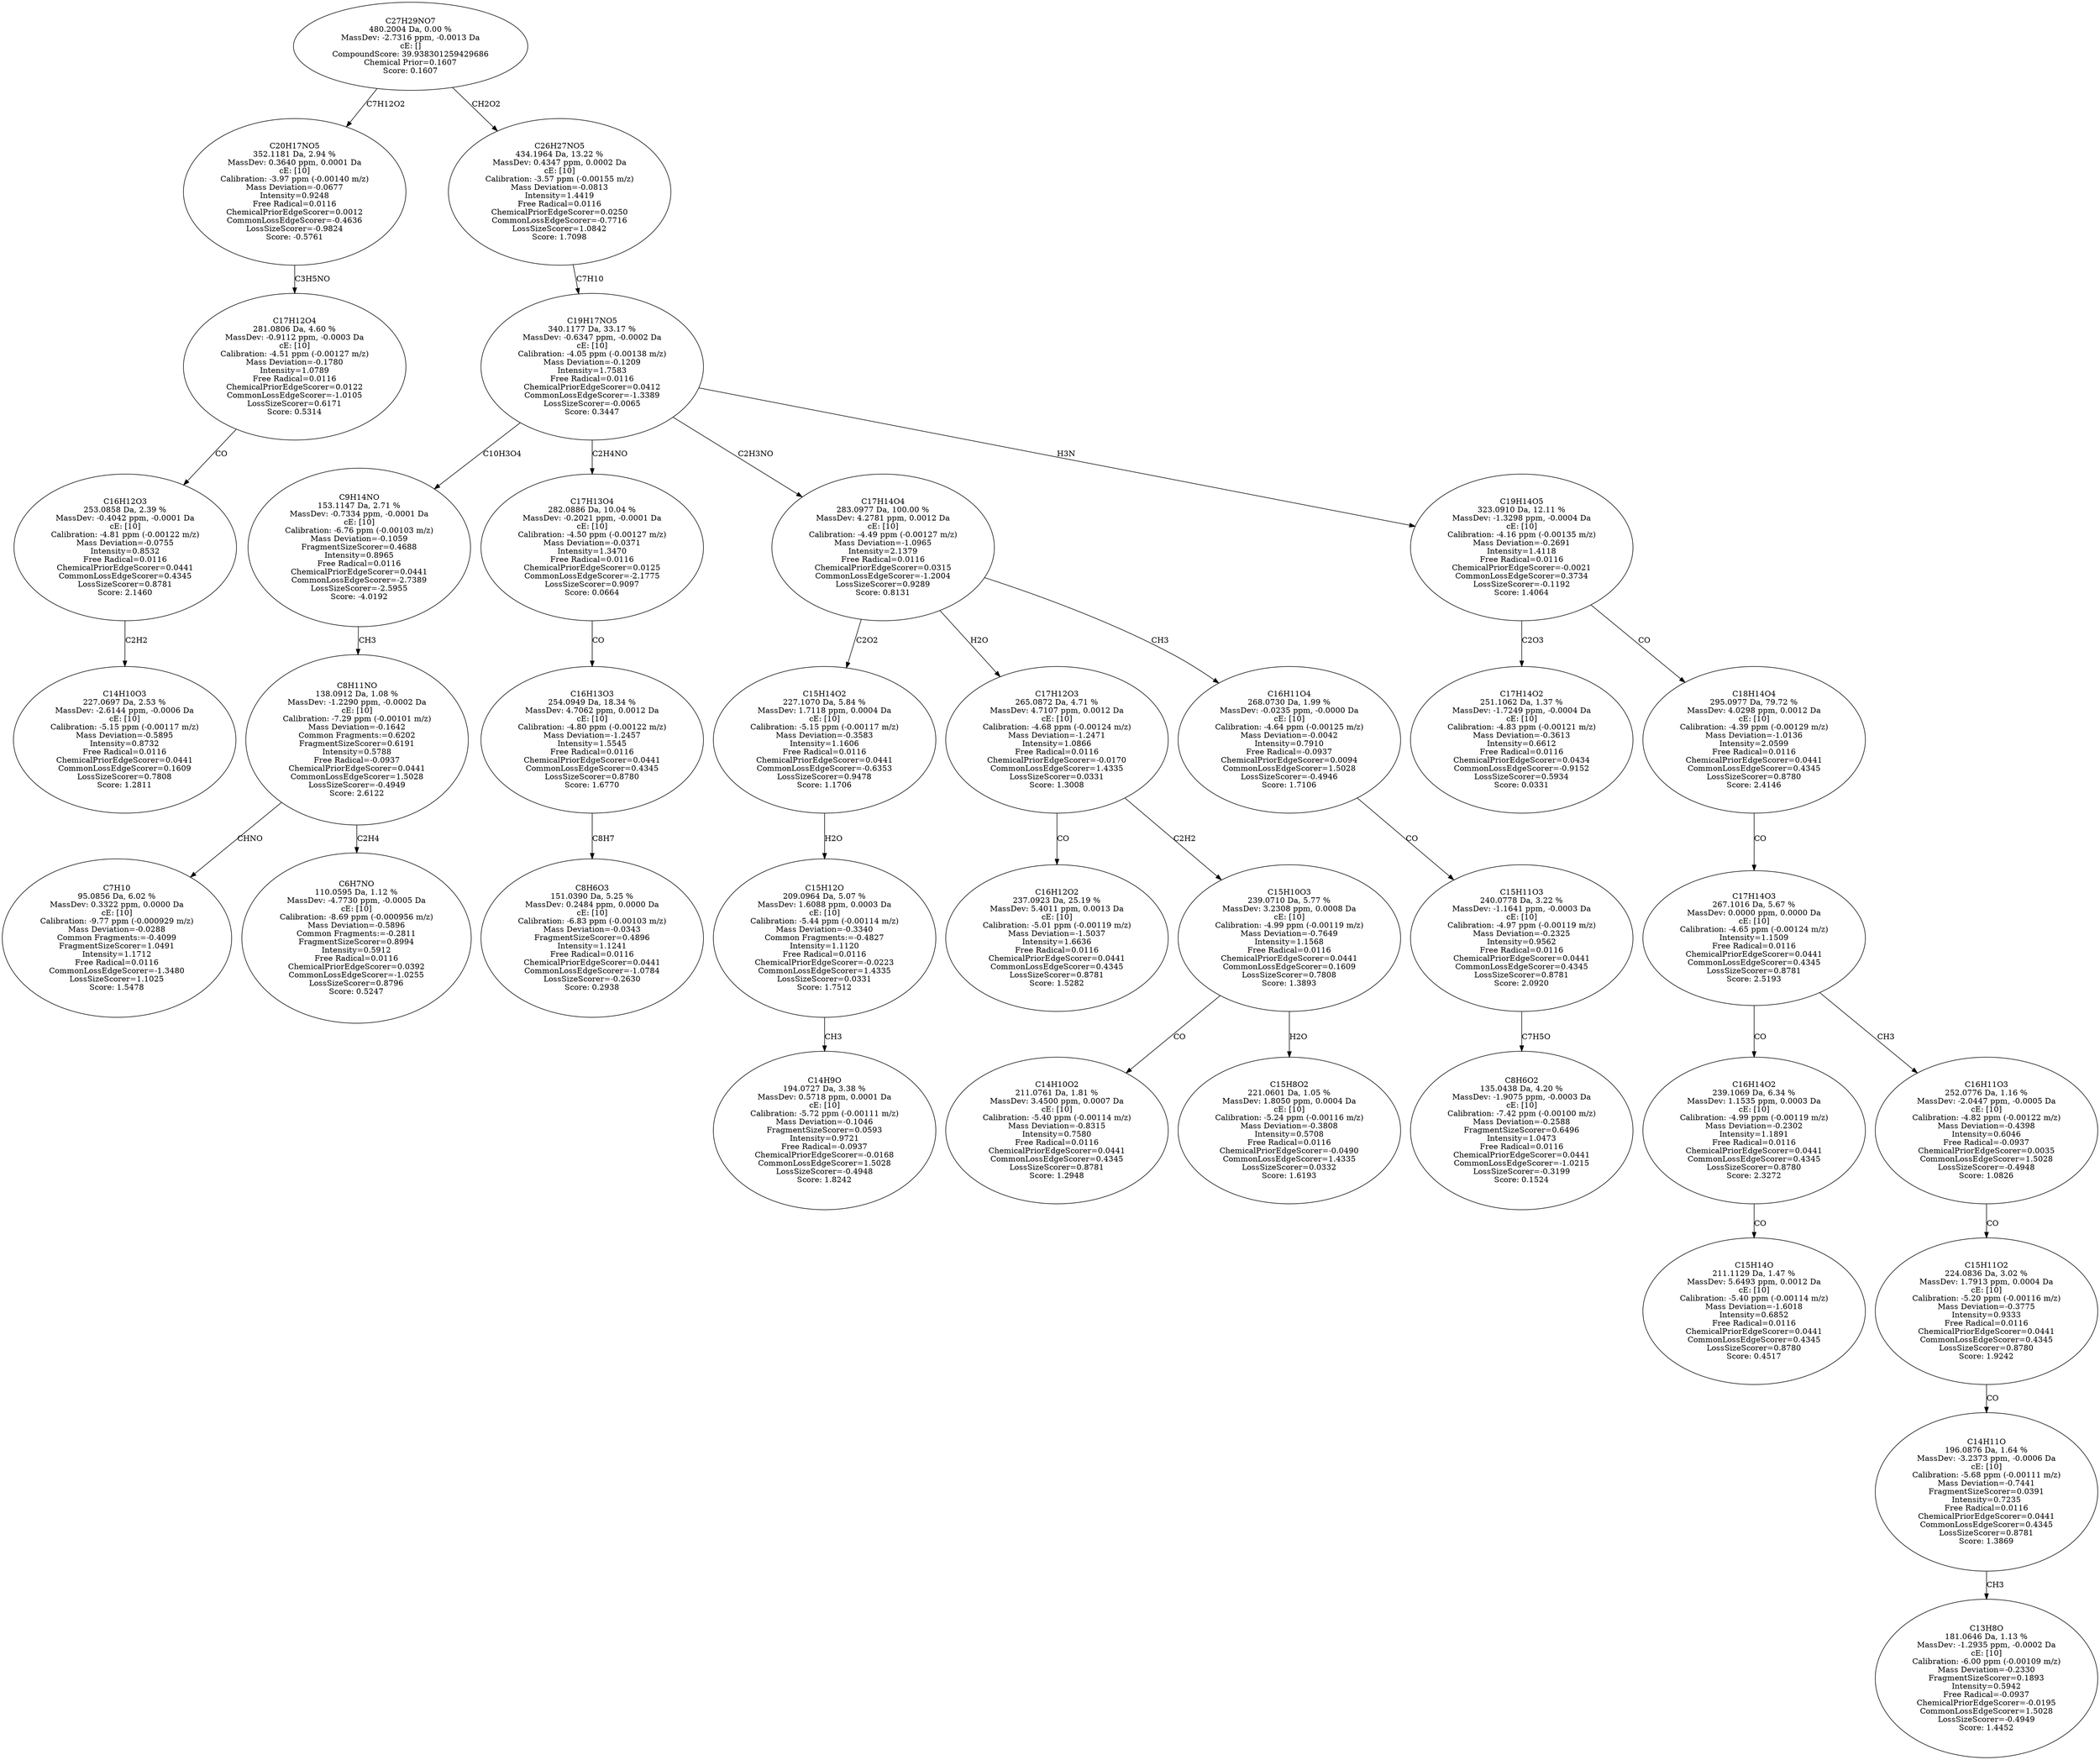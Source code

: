 strict digraph {
v1 [label="C14H10O3\n227.0697 Da, 2.53 %\nMassDev: -2.6144 ppm, -0.0006 Da\ncE: [10]\nCalibration: -5.15 ppm (-0.00117 m/z)\nMass Deviation=-0.5895\nIntensity=0.8732\nFree Radical=0.0116\nChemicalPriorEdgeScorer=0.0441\nCommonLossEdgeScorer=0.1609\nLossSizeScorer=0.7808\nScore: 1.2811"];
v2 [label="C16H12O3\n253.0858 Da, 2.39 %\nMassDev: -0.4042 ppm, -0.0001 Da\ncE: [10]\nCalibration: -4.81 ppm (-0.00122 m/z)\nMass Deviation=-0.0755\nIntensity=0.8532\nFree Radical=0.0116\nChemicalPriorEdgeScorer=0.0441\nCommonLossEdgeScorer=0.4345\nLossSizeScorer=0.8781\nScore: 2.1460"];
v3 [label="C17H12O4\n281.0806 Da, 4.60 %\nMassDev: -0.9112 ppm, -0.0003 Da\ncE: [10]\nCalibration: -4.51 ppm (-0.00127 m/z)\nMass Deviation=-0.1780\nIntensity=1.0789\nFree Radical=0.0116\nChemicalPriorEdgeScorer=0.0122\nCommonLossEdgeScorer=-1.0105\nLossSizeScorer=0.6171\nScore: 0.5314"];
v4 [label="C20H17NO5\n352.1181 Da, 2.94 %\nMassDev: 0.3640 ppm, 0.0001 Da\ncE: [10]\nCalibration: -3.97 ppm (-0.00140 m/z)\nMass Deviation=-0.0677\nIntensity=0.9248\nFree Radical=0.0116\nChemicalPriorEdgeScorer=0.0012\nCommonLossEdgeScorer=-0.4636\nLossSizeScorer=-0.9824\nScore: -0.5761"];
v5 [label="C7H10\n95.0856 Da, 6.02 %\nMassDev: 0.3322 ppm, 0.0000 Da\ncE: [10]\nCalibration: -9.77 ppm (-0.000929 m/z)\nMass Deviation=-0.0288\nCommon Fragments:=-0.4099\nFragmentSizeScorer=1.0491\nIntensity=1.1712\nFree Radical=0.0116\nCommonLossEdgeScorer=-1.3480\nLossSizeScorer=1.1025\nScore: 1.5478"];
v6 [label="C6H7NO\n110.0595 Da, 1.12 %\nMassDev: -4.7730 ppm, -0.0005 Da\ncE: [10]\nCalibration: -8.69 ppm (-0.000956 m/z)\nMass Deviation=-0.5896\nCommon Fragments:=-0.2811\nFragmentSizeScorer=0.8994\nIntensity=0.5912\nFree Radical=0.0116\nChemicalPriorEdgeScorer=0.0392\nCommonLossEdgeScorer=-1.0255\nLossSizeScorer=0.8796\nScore: 0.5247"];
v7 [label="C8H11NO\n138.0912 Da, 1.08 %\nMassDev: -1.2290 ppm, -0.0002 Da\ncE: [10]\nCalibration: -7.29 ppm (-0.00101 m/z)\nMass Deviation=-0.1642\nCommon Fragments:=0.6202\nFragmentSizeScorer=0.6191\nIntensity=0.5788\nFree Radical=-0.0937\nChemicalPriorEdgeScorer=0.0441\nCommonLossEdgeScorer=1.5028\nLossSizeScorer=-0.4949\nScore: 2.6122"];
v8 [label="C9H14NO\n153.1147 Da, 2.71 %\nMassDev: -0.7334 ppm, -0.0001 Da\ncE: [10]\nCalibration: -6.76 ppm (-0.00103 m/z)\nMass Deviation=-0.1059\nFragmentSizeScorer=0.4688\nIntensity=0.8965\nFree Radical=0.0116\nChemicalPriorEdgeScorer=0.0441\nCommonLossEdgeScorer=-2.7389\nLossSizeScorer=-2.5955\nScore: -4.0192"];
v9 [label="C8H6O3\n151.0390 Da, 5.25 %\nMassDev: 0.2484 ppm, 0.0000 Da\ncE: [10]\nCalibration: -6.83 ppm (-0.00103 m/z)\nMass Deviation=-0.0343\nFragmentSizeScorer=0.4896\nIntensity=1.1241\nFree Radical=0.0116\nChemicalPriorEdgeScorer=0.0441\nCommonLossEdgeScorer=-1.0784\nLossSizeScorer=-0.2630\nScore: 0.2938"];
v10 [label="C16H13O3\n254.0949 Da, 18.34 %\nMassDev: 4.7062 ppm, 0.0012 Da\ncE: [10]\nCalibration: -4.80 ppm (-0.00122 m/z)\nMass Deviation=-1.2457\nIntensity=1.5545\nFree Radical=0.0116\nChemicalPriorEdgeScorer=0.0441\nCommonLossEdgeScorer=0.4345\nLossSizeScorer=0.8780\nScore: 1.6770"];
v11 [label="C17H13O4\n282.0886 Da, 10.04 %\nMassDev: -0.2021 ppm, -0.0001 Da\ncE: [10]\nCalibration: -4.50 ppm (-0.00127 m/z)\nMass Deviation=-0.0371\nIntensity=1.3470\nFree Radical=0.0116\nChemicalPriorEdgeScorer=0.0125\nCommonLossEdgeScorer=-2.1775\nLossSizeScorer=0.9097\nScore: 0.0664"];
v12 [label="C14H9O\n194.0727 Da, 3.38 %\nMassDev: 0.5718 ppm, 0.0001 Da\ncE: [10]\nCalibration: -5.72 ppm (-0.00111 m/z)\nMass Deviation=-0.1046\nFragmentSizeScorer=0.0593\nIntensity=0.9721\nFree Radical=-0.0937\nChemicalPriorEdgeScorer=-0.0168\nCommonLossEdgeScorer=1.5028\nLossSizeScorer=-0.4948\nScore: 1.8242"];
v13 [label="C15H12O\n209.0964 Da, 5.07 %\nMassDev: 1.6088 ppm, 0.0003 Da\ncE: [10]\nCalibration: -5.44 ppm (-0.00114 m/z)\nMass Deviation=-0.3340\nCommon Fragments:=-0.4827\nIntensity=1.1120\nFree Radical=0.0116\nChemicalPriorEdgeScorer=-0.0223\nCommonLossEdgeScorer=1.4335\nLossSizeScorer=0.0331\nScore: 1.7512"];
v14 [label="C15H14O2\n227.1070 Da, 5.84 %\nMassDev: 1.7118 ppm, 0.0004 Da\ncE: [10]\nCalibration: -5.15 ppm (-0.00117 m/z)\nMass Deviation=-0.3583\nIntensity=1.1606\nFree Radical=0.0116\nChemicalPriorEdgeScorer=0.0441\nCommonLossEdgeScorer=-0.6353\nLossSizeScorer=0.9478\nScore: 1.1706"];
v15 [label="C16H12O2\n237.0923 Da, 25.19 %\nMassDev: 5.4011 ppm, 0.0013 Da\ncE: [10]\nCalibration: -5.01 ppm (-0.00119 m/z)\nMass Deviation=-1.5037\nIntensity=1.6636\nFree Radical=0.0116\nChemicalPriorEdgeScorer=0.0441\nCommonLossEdgeScorer=0.4345\nLossSizeScorer=0.8781\nScore: 1.5282"];
v16 [label="C14H10O2\n211.0761 Da, 1.81 %\nMassDev: 3.4500 ppm, 0.0007 Da\ncE: [10]\nCalibration: -5.40 ppm (-0.00114 m/z)\nMass Deviation=-0.8315\nIntensity=0.7580\nFree Radical=0.0116\nChemicalPriorEdgeScorer=0.0441\nCommonLossEdgeScorer=0.4345\nLossSizeScorer=0.8781\nScore: 1.2948"];
v17 [label="C15H8O2\n221.0601 Da, 1.05 %\nMassDev: 1.8050 ppm, 0.0004 Da\ncE: [10]\nCalibration: -5.24 ppm (-0.00116 m/z)\nMass Deviation=-0.3808\nIntensity=0.5708\nFree Radical=0.0116\nChemicalPriorEdgeScorer=-0.0490\nCommonLossEdgeScorer=1.4335\nLossSizeScorer=0.0332\nScore: 1.6193"];
v18 [label="C15H10O3\n239.0710 Da, 5.77 %\nMassDev: 3.2308 ppm, 0.0008 Da\ncE: [10]\nCalibration: -4.99 ppm (-0.00119 m/z)\nMass Deviation=-0.7649\nIntensity=1.1568\nFree Radical=0.0116\nChemicalPriorEdgeScorer=0.0441\nCommonLossEdgeScorer=0.1609\nLossSizeScorer=0.7808\nScore: 1.3893"];
v19 [label="C17H12O3\n265.0872 Da, 4.71 %\nMassDev: 4.7107 ppm, 0.0012 Da\ncE: [10]\nCalibration: -4.68 ppm (-0.00124 m/z)\nMass Deviation=-1.2471\nIntensity=1.0866\nFree Radical=0.0116\nChemicalPriorEdgeScorer=-0.0170\nCommonLossEdgeScorer=1.4335\nLossSizeScorer=0.0331\nScore: 1.3008"];
v20 [label="C8H6O2\n135.0438 Da, 4.20 %\nMassDev: -1.9075 ppm, -0.0003 Da\ncE: [10]\nCalibration: -7.42 ppm (-0.00100 m/z)\nMass Deviation=-0.2588\nFragmentSizeScorer=0.6496\nIntensity=1.0473\nFree Radical=0.0116\nChemicalPriorEdgeScorer=0.0441\nCommonLossEdgeScorer=-1.0215\nLossSizeScorer=-0.3199\nScore: 0.1524"];
v21 [label="C15H11O3\n240.0778 Da, 3.22 %\nMassDev: -1.1641 ppm, -0.0003 Da\ncE: [10]\nCalibration: -4.97 ppm (-0.00119 m/z)\nMass Deviation=-0.2325\nIntensity=0.9562\nFree Radical=0.0116\nChemicalPriorEdgeScorer=0.0441\nCommonLossEdgeScorer=0.4345\nLossSizeScorer=0.8781\nScore: 2.0920"];
v22 [label="C16H11O4\n268.0730 Da, 1.99 %\nMassDev: -0.0235 ppm, -0.0000 Da\ncE: [10]\nCalibration: -4.64 ppm (-0.00125 m/z)\nMass Deviation=-0.0042\nIntensity=0.7910\nFree Radical=-0.0937\nChemicalPriorEdgeScorer=0.0094\nCommonLossEdgeScorer=1.5028\nLossSizeScorer=-0.4946\nScore: 1.7106"];
v23 [label="C17H14O4\n283.0977 Da, 100.00 %\nMassDev: 4.2781 ppm, 0.0012 Da\ncE: [10]\nCalibration: -4.49 ppm (-0.00127 m/z)\nMass Deviation=-1.0965\nIntensity=2.1379\nFree Radical=0.0116\nChemicalPriorEdgeScorer=0.0315\nCommonLossEdgeScorer=-1.2004\nLossSizeScorer=0.9289\nScore: 0.8131"];
v24 [label="C17H14O2\n251.1062 Da, 1.37 %\nMassDev: -1.7249 ppm, -0.0004 Da\ncE: [10]\nCalibration: -4.83 ppm (-0.00121 m/z)\nMass Deviation=-0.3613\nIntensity=0.6612\nFree Radical=0.0116\nChemicalPriorEdgeScorer=0.0434\nCommonLossEdgeScorer=-0.9152\nLossSizeScorer=0.5934\nScore: 0.0331"];
v25 [label="C15H14O\n211.1129 Da, 1.47 %\nMassDev: 5.6493 ppm, 0.0012 Da\ncE: [10]\nCalibration: -5.40 ppm (-0.00114 m/z)\nMass Deviation=-1.6018\nIntensity=0.6852\nFree Radical=0.0116\nChemicalPriorEdgeScorer=0.0441\nCommonLossEdgeScorer=0.4345\nLossSizeScorer=0.8780\nScore: 0.4517"];
v26 [label="C16H14O2\n239.1069 Da, 6.34 %\nMassDev: 1.1535 ppm, 0.0003 Da\ncE: [10]\nCalibration: -4.99 ppm (-0.00119 m/z)\nMass Deviation=-0.2302\nIntensity=1.1891\nFree Radical=0.0116\nChemicalPriorEdgeScorer=0.0441\nCommonLossEdgeScorer=0.4345\nLossSizeScorer=0.8780\nScore: 2.3272"];
v27 [label="C13H8O\n181.0646 Da, 1.13 %\nMassDev: -1.2935 ppm, -0.0002 Da\ncE: [10]\nCalibration: -6.00 ppm (-0.00109 m/z)\nMass Deviation=-0.2330\nFragmentSizeScorer=0.1893\nIntensity=0.5942\nFree Radical=-0.0937\nChemicalPriorEdgeScorer=-0.0195\nCommonLossEdgeScorer=1.5028\nLossSizeScorer=-0.4949\nScore: 1.4452"];
v28 [label="C14H11O\n196.0876 Da, 1.64 %\nMassDev: -3.2373 ppm, -0.0006 Da\ncE: [10]\nCalibration: -5.68 ppm (-0.00111 m/z)\nMass Deviation=-0.7441\nFragmentSizeScorer=0.0391\nIntensity=0.7235\nFree Radical=0.0116\nChemicalPriorEdgeScorer=0.0441\nCommonLossEdgeScorer=0.4345\nLossSizeScorer=0.8781\nScore: 1.3869"];
v29 [label="C15H11O2\n224.0836 Da, 3.02 %\nMassDev: 1.7913 ppm, 0.0004 Da\ncE: [10]\nCalibration: -5.20 ppm (-0.00116 m/z)\nMass Deviation=-0.3775\nIntensity=0.9333\nFree Radical=0.0116\nChemicalPriorEdgeScorer=0.0441\nCommonLossEdgeScorer=0.4345\nLossSizeScorer=0.8780\nScore: 1.9242"];
v30 [label="C16H11O3\n252.0776 Da, 1.16 %\nMassDev: -2.0447 ppm, -0.0005 Da\ncE: [10]\nCalibration: -4.82 ppm (-0.00122 m/z)\nMass Deviation=-0.4398\nIntensity=0.6046\nFree Radical=-0.0937\nChemicalPriorEdgeScorer=0.0035\nCommonLossEdgeScorer=1.5028\nLossSizeScorer=-0.4948\nScore: 1.0826"];
v31 [label="C17H14O3\n267.1016 Da, 5.67 %\nMassDev: 0.0000 ppm, 0.0000 Da\ncE: [10]\nCalibration: -4.65 ppm (-0.00124 m/z)\nIntensity=1.1509\nFree Radical=0.0116\nChemicalPriorEdgeScorer=0.0441\nCommonLossEdgeScorer=0.4345\nLossSizeScorer=0.8781\nScore: 2.5193"];
v32 [label="C18H14O4\n295.0977 Da, 79.72 %\nMassDev: 4.0298 ppm, 0.0012 Da\ncE: [10]\nCalibration: -4.39 ppm (-0.00129 m/z)\nMass Deviation=-1.0136\nIntensity=2.0599\nFree Radical=0.0116\nChemicalPriorEdgeScorer=0.0441\nCommonLossEdgeScorer=0.4345\nLossSizeScorer=0.8780\nScore: 2.4146"];
v33 [label="C19H14O5\n323.0910 Da, 12.11 %\nMassDev: -1.3298 ppm, -0.0004 Da\ncE: [10]\nCalibration: -4.16 ppm (-0.00135 m/z)\nMass Deviation=-0.2691\nIntensity=1.4118\nFree Radical=0.0116\nChemicalPriorEdgeScorer=-0.0021\nCommonLossEdgeScorer=0.3734\nLossSizeScorer=-0.1192\nScore: 1.4064"];
v34 [label="C19H17NO5\n340.1177 Da, 33.17 %\nMassDev: -0.6347 ppm, -0.0002 Da\ncE: [10]\nCalibration: -4.05 ppm (-0.00138 m/z)\nMass Deviation=-0.1209\nIntensity=1.7583\nFree Radical=0.0116\nChemicalPriorEdgeScorer=0.0412\nCommonLossEdgeScorer=-1.3389\nLossSizeScorer=-0.0065\nScore: 0.3447"];
v35 [label="C26H27NO5\n434.1964 Da, 13.22 %\nMassDev: 0.4347 ppm, 0.0002 Da\ncE: [10]\nCalibration: -3.57 ppm (-0.00155 m/z)\nMass Deviation=-0.0813\nIntensity=1.4419\nFree Radical=0.0116\nChemicalPriorEdgeScorer=0.0250\nCommonLossEdgeScorer=-0.7716\nLossSizeScorer=1.0842\nScore: 1.7098"];
v36 [label="C27H29NO7\n480.2004 Da, 0.00 %\nMassDev: -2.7316 ppm, -0.0013 Da\ncE: []\nCompoundScore: 39.938301259429686\nChemical Prior=0.1607\nScore: 0.1607"];
v2 -> v1 [label="C2H2"];
v3 -> v2 [label="CO"];
v4 -> v3 [label="C3H5NO"];
v36 -> v4 [label="C7H12O2"];
v7 -> v5 [label="CHNO"];
v7 -> v6 [label="C2H4"];
v8 -> v7 [label="CH3"];
v34 -> v8 [label="C10H3O4"];
v10 -> v9 [label="C8H7"];
v11 -> v10 [label="CO"];
v34 -> v11 [label="C2H4NO"];
v13 -> v12 [label="CH3"];
v14 -> v13 [label="H2O"];
v23 -> v14 [label="C2O2"];
v19 -> v15 [label="CO"];
v18 -> v16 [label="CO"];
v18 -> v17 [label="H2O"];
v19 -> v18 [label="C2H2"];
v23 -> v19 [label="H2O"];
v21 -> v20 [label="C7H5O"];
v22 -> v21 [label="CO"];
v23 -> v22 [label="CH3"];
v34 -> v23 [label="C2H3NO"];
v33 -> v24 [label="C2O3"];
v26 -> v25 [label="CO"];
v31 -> v26 [label="CO"];
v28 -> v27 [label="CH3"];
v29 -> v28 [label="CO"];
v30 -> v29 [label="CO"];
v31 -> v30 [label="CH3"];
v32 -> v31 [label="CO"];
v33 -> v32 [label="CO"];
v34 -> v33 [label="H3N"];
v35 -> v34 [label="C7H10"];
v36 -> v35 [label="CH2O2"];
}